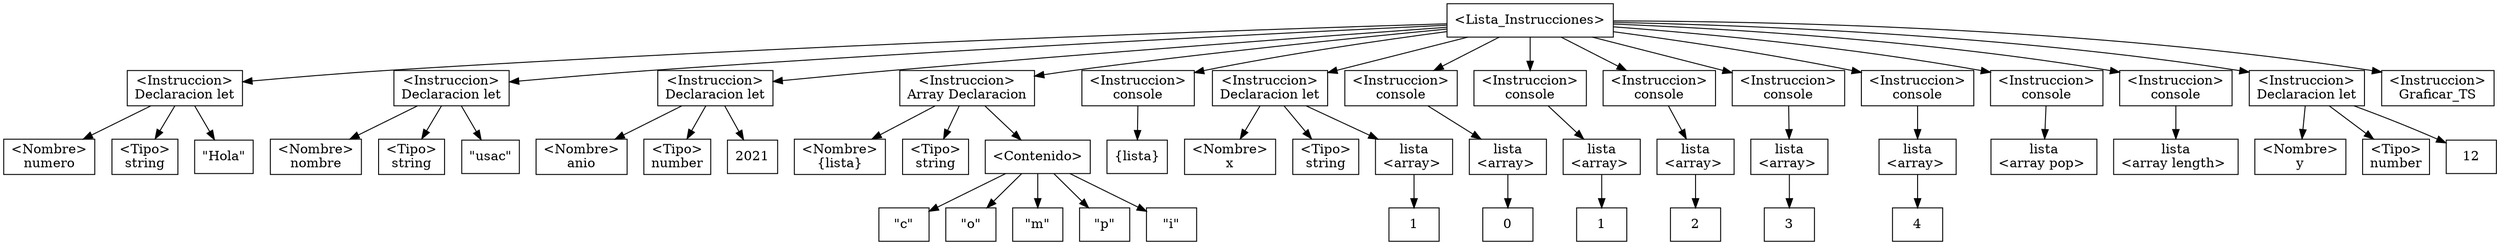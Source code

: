 digraph G {
node[shape=box];nodeOriginal[label="<\Lista_Instrucciones\>"];
        node_2_5_[label="\<Instruccion\>\nDeclaracion let"];
        node_2_5_1[label="\<Nombre\>\nnumero"];
        node_2_5_2[label="\<Tipo\>\nstring"];
        node_2_5_->node_2_5_1
        node_2_5_->node_2_5_2
        node_2_5_->
        node_2_29_;
        node_2_29_[label="\"Hola\""];nodeOriginal->node_2_5_;
        node_3_5_[label="\<Instruccion\>\nDeclaracion let"];
        node_3_5_1[label="\<Nombre\>\nnombre"];
        node_3_5_2[label="\<Tipo\>\nstring"];
        node_3_5_->node_3_5_1
        node_3_5_->node_3_5_2
        node_3_5_->
        node_3_30_;
        node_3_30_[label="\"usac\""];nodeOriginal->node_3_5_;
        node_4_5_[label="\<Instruccion\>\nDeclaracion let"];
        node_4_5_1[label="\<Nombre\>\nanio"];
        node_4_5_2[label="\<Tipo\>\nnumber"];
        node_4_5_->node_4_5_1
        node_4_5_->node_4_5_2
        node_4_5_->
        node_4_24_;
        node_4_24_[label="2021"];nodeOriginal->node_4_5_;
        node_5_5_[label="\<Instruccion\>\nArray Declaracion"];
        node_5_5_1[label="\<Nombre\>\n{lista}"];
        node_5_5_2[label="\<Tipo\>\nstring"];
        node_5_5_3[label="\<Contenido\>"];
        node_5_5_->node_5_5_1;
        node_5_5_->node_5_5_2;
        node_5_5_->node_5_5_3;
        
            node_5_5_3->
        node_5_28_;
        node_5_28_[label="\"c\""];
            
            node_5_5_3->
        node_5_32_;
        node_5_32_[label="\"o\""];
            
            node_5_5_3->
        node_5_36_;
        node_5_36_[label="\"m\""];
            
            node_5_5_3->
        node_5_40_;
        node_5_40_[label="\"p\""];
            
            node_5_5_3->
        node_5_44_;
        node_5_44_[label="\"i\""];
            nodeOriginal->node_5_5_;
        node_6_5_[label="\<Instruccion\>\nconsole"];node_6_5_->
        node_6_17_;
        node_6_17_[label="{lista}"];
        nodeOriginal->node_6_5_;
        node_7_5_[label="\<Instruccion\>\nDeclaracion let"];
        node_7_5_1[label="\<Nombre\>\nx"];
        node_7_5_2[label="\<Tipo\>\nstring"];
        node_7_5_->node_7_5_1
        node_7_5_->node_7_5_2
        node_7_5_->
            node_7_19_;
            node_7_19_[label="lista\n<\array\> "];
            node_7_19_
            node_7_19_->
        node_7_25_;
        node_7_25_[label="1"];
            nodeOriginal->node_7_5_;
        node_8_5_[label="\<Instruccion\>\nconsole"];node_8_5_->
            node_8_17_;
            node_8_17_[label="lista\n<\array\> "];
            node_8_17_
            node_8_17_->
        node_8_23_;
        node_8_23_[label="0"];
            nodeOriginal->node_8_5_;
        node_9_5_[label="\<Instruccion\>\nconsole"];node_9_5_->
            node_9_17_;
            node_9_17_[label="lista\n<\array\> "];
            node_9_17_
            node_9_17_->
        node_9_23_;
        node_9_23_[label="1"];
            nodeOriginal->node_9_5_;
        node_10_5_[label="\<Instruccion\>\nconsole"];node_10_5_->
            node_10_17_;
            node_10_17_[label="lista\n<\array\> "];
            node_10_17_
            node_10_17_->
        node_10_23_;
        node_10_23_[label="2"];
            nodeOriginal->node_10_5_;
        node_11_5_[label="\<Instruccion\>\nconsole"];node_11_5_->
            node_11_17_;
            node_11_17_[label="lista\n<\array\> "];
            node_11_17_
            node_11_17_->
        node_11_23_;
        node_11_23_[label="3"];
            nodeOriginal->node_11_5_;
        node_12_5_[label="\<Instruccion\>\nconsole"];node_12_5_->
            node_12_17_;
            node_12_17_[label="lista\n<\array\> "];
            node_12_17_
            node_12_17_->
        node_12_23_;
        node_12_23_[label="4"];
            nodeOriginal->node_12_5_;
        node_13_5_[label="\<Instruccion\>\nconsole"];node_13_5_->
            node_13_17_;
            node_13_17_[label="lista\n<\array pop\> "];
            nodeOriginal->node_13_5_;
        node_14_5_[label="\<Instruccion\>\nconsole"];node_14_5_->
            node_14_17_;
            node_14_17_[label="lista\n<\array length\> "];
            nodeOriginal->node_14_5_;
        node_15_5_[label="\<Instruccion\>\nDeclaracion let"];
        node_15_5_1[label="\<Nombre\>\ny"];
        node_15_5_2[label="\<Tipo\>\nnumber"];
        node_15_5_->node_15_5_1
        node_15_5_->node_15_5_2
        node_15_5_->
        node_15_18_;
        node_15_18_[label="12"];nodeOriginal->node_15_5_;node_16_5_[label="\<Instruccion\>\nGraficar_TS"];nodeOriginal->node_16_5_;
}